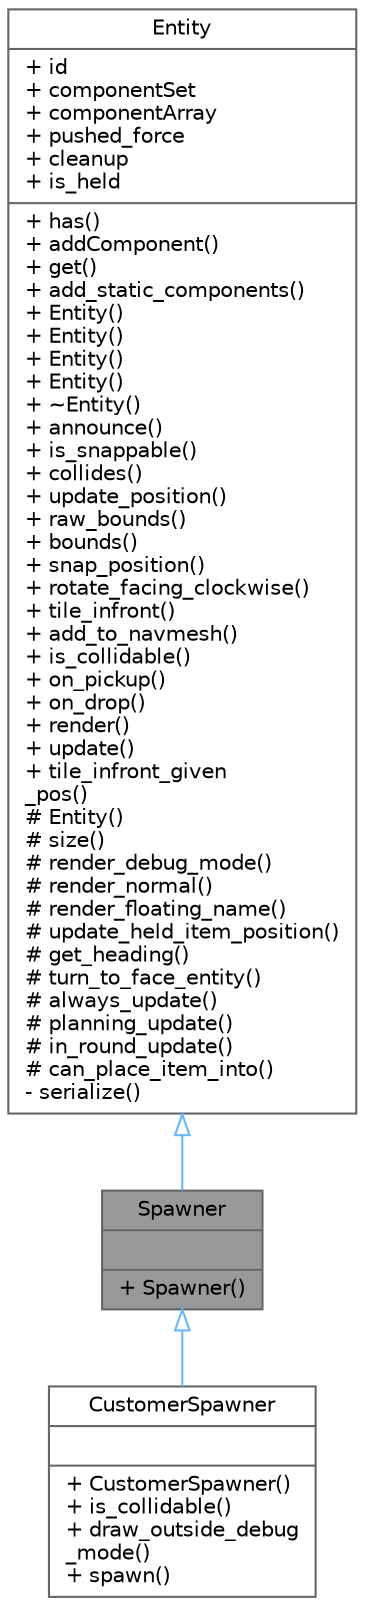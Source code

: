 digraph "Spawner"
{
 // LATEX_PDF_SIZE
  bgcolor="transparent";
  edge [fontname=Helvetica,fontsize=10,labelfontname=Helvetica,labelfontsize=10];
  node [fontname=Helvetica,fontsize=10,shape=box,height=0.2,width=0.4];
  Node1 [shape=record,label="{Spawner\n||+ Spawner()\l}",height=0.2,width=0.4,color="gray40", fillcolor="grey60", style="filled", fontcolor="black",tooltip=" "];
  Node2 -> Node1 [dir="back",color="steelblue1",style="solid",arrowtail="onormal"];
  Node2 [shape=record,label="{Entity\n|+ id\l+ componentSet\l+ componentArray\l+ pushed_force\l+ cleanup\l+ is_held\l|+ has()\l+ addComponent()\l+ get()\l+ add_static_components()\l+ Entity()\l+ Entity()\l+ Entity()\l+ Entity()\l+ ~Entity()\l+ announce()\l+ is_snappable()\l+ collides()\l+ update_position()\l+ raw_bounds()\l+ bounds()\l+ snap_position()\l+ rotate_facing_clockwise()\l+ tile_infront()\l+ add_to_navmesh()\l+ is_collidable()\l+ on_pickup()\l+ on_drop()\l+ render()\l+ update()\l+ tile_infront_given\l_pos()\l# Entity()\l# size()\l# render_debug_mode()\l# render_normal()\l# render_floating_name()\l# update_held_item_position()\l# get_heading()\l# turn_to_face_entity()\l# always_update()\l# planning_update()\l# in_round_update()\l# can_place_item_into()\l- serialize()\l}",height=0.2,width=0.4,color="gray40", fillcolor="white", style="filled",URL="$dc/dc4/struct_entity.html",tooltip=" "];
  Node1 -> Node3 [dir="back",color="steelblue1",style="solid",arrowtail="onormal"];
  Node3 [shape=record,label="{CustomerSpawner\n||+ CustomerSpawner()\l+ is_collidable()\l+ draw_outside_debug\l_mode()\l+ spawn()\l}",height=0.2,width=0.4,color="gray40", fillcolor="white", style="filled",URL="$d2/d99/struct_customer_spawner.html",tooltip=" "];
}
